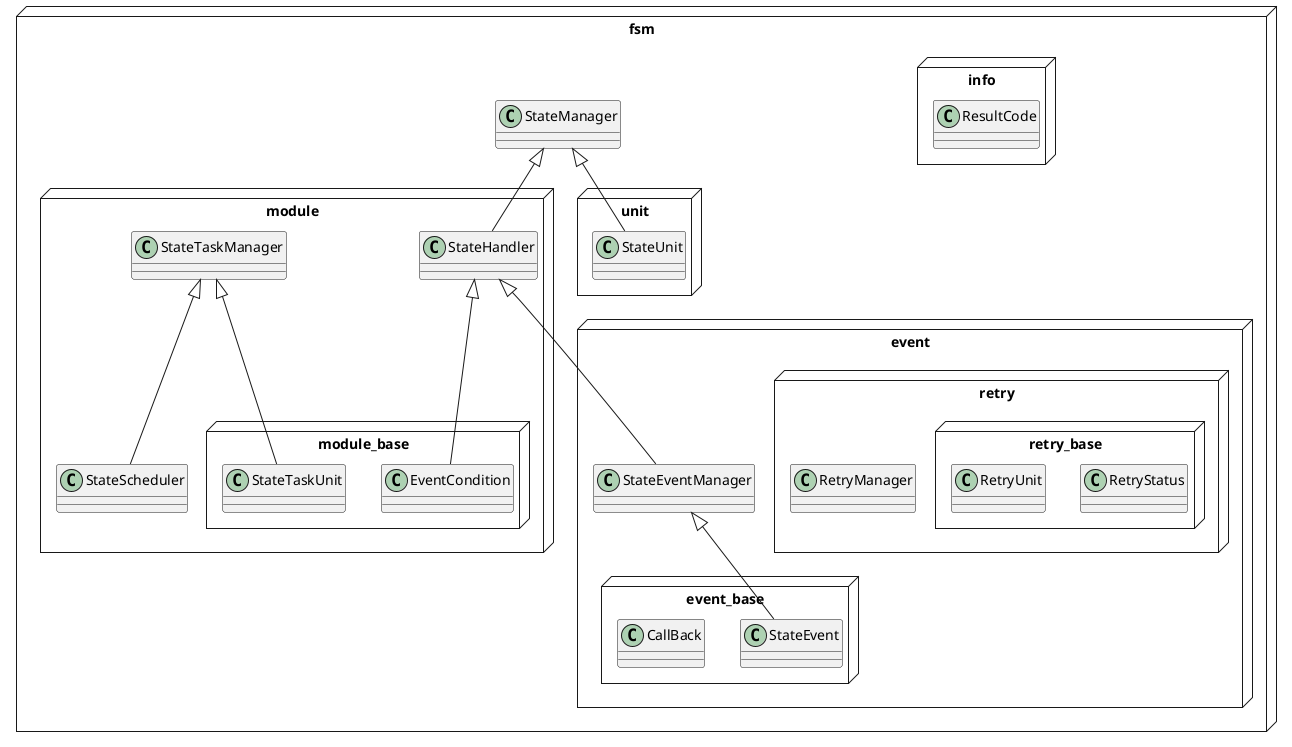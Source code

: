 @startuml

'left to right direction

package fsm <<Node>> {
    class StateManager

    package module <<Node>> {
        class StateHandler
        class StateTaskManager
        class StateScheduler

        package module_base <<Node>> {
            class StateTaskUnit
            class EventCondition
        }
    }

    package unit <<Node>> {
        class StateUnit
    }

    package event <<Node>> {
        class StateEventManager

        package retry <<Node>> {
            class RetryManager

            package retry_base <<Node>> {
                class RetryStatus
                class RetryUnit
            }
        }

        package event_base <<Node>> {
            class StateEvent
            class CallBack
        }
    }

    package info <<Node>> {
        class ResultCode
    }
}

StateManager <|-- StateHandler
StateManager <|-- StateUnit

StateHandler <|-- StateEventManager
StateHandler <|-- EventCondition

StateTaskManager <|-- StateScheduler
StateTaskManager <|-- StateTaskUnit
StateEventManager <|-- StateEvent

@enduml